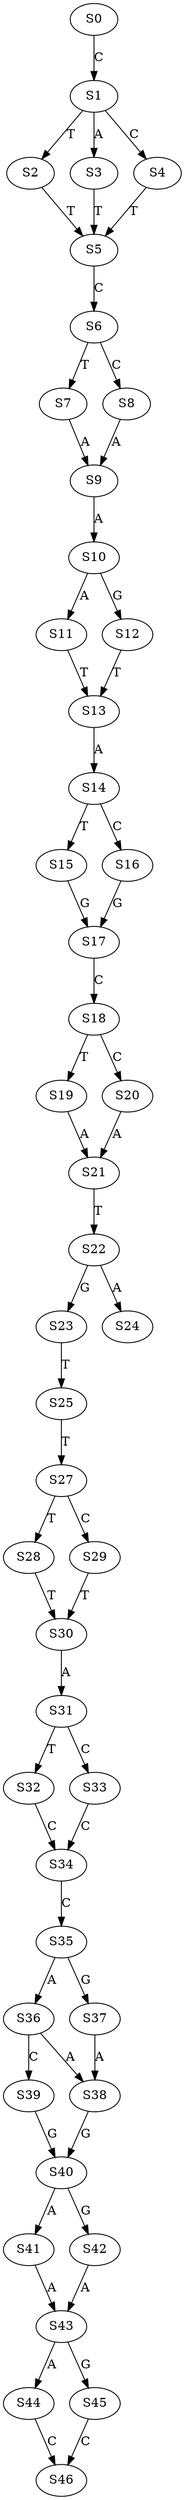 strict digraph  {
	S0 -> S1 [ label = C ];
	S1 -> S2 [ label = T ];
	S1 -> S3 [ label = A ];
	S1 -> S4 [ label = C ];
	S2 -> S5 [ label = T ];
	S3 -> S5 [ label = T ];
	S4 -> S5 [ label = T ];
	S5 -> S6 [ label = C ];
	S6 -> S7 [ label = T ];
	S6 -> S8 [ label = C ];
	S7 -> S9 [ label = A ];
	S8 -> S9 [ label = A ];
	S9 -> S10 [ label = A ];
	S10 -> S11 [ label = A ];
	S10 -> S12 [ label = G ];
	S11 -> S13 [ label = T ];
	S12 -> S13 [ label = T ];
	S13 -> S14 [ label = A ];
	S14 -> S15 [ label = T ];
	S14 -> S16 [ label = C ];
	S15 -> S17 [ label = G ];
	S16 -> S17 [ label = G ];
	S17 -> S18 [ label = C ];
	S18 -> S19 [ label = T ];
	S18 -> S20 [ label = C ];
	S19 -> S21 [ label = A ];
	S20 -> S21 [ label = A ];
	S21 -> S22 [ label = T ];
	S22 -> S23 [ label = G ];
	S22 -> S24 [ label = A ];
	S23 -> S25 [ label = T ];
	S25 -> S27 [ label = T ];
	S27 -> S28 [ label = T ];
	S27 -> S29 [ label = C ];
	S28 -> S30 [ label = T ];
	S29 -> S30 [ label = T ];
	S30 -> S31 [ label = A ];
	S31 -> S32 [ label = T ];
	S31 -> S33 [ label = C ];
	S32 -> S34 [ label = C ];
	S33 -> S34 [ label = C ];
	S34 -> S35 [ label = C ];
	S35 -> S36 [ label = A ];
	S35 -> S37 [ label = G ];
	S36 -> S38 [ label = A ];
	S36 -> S39 [ label = C ];
	S37 -> S38 [ label = A ];
	S38 -> S40 [ label = G ];
	S39 -> S40 [ label = G ];
	S40 -> S41 [ label = A ];
	S40 -> S42 [ label = G ];
	S41 -> S43 [ label = A ];
	S42 -> S43 [ label = A ];
	S43 -> S44 [ label = A ];
	S43 -> S45 [ label = G ];
	S44 -> S46 [ label = C ];
	S45 -> S46 [ label = C ];
}
